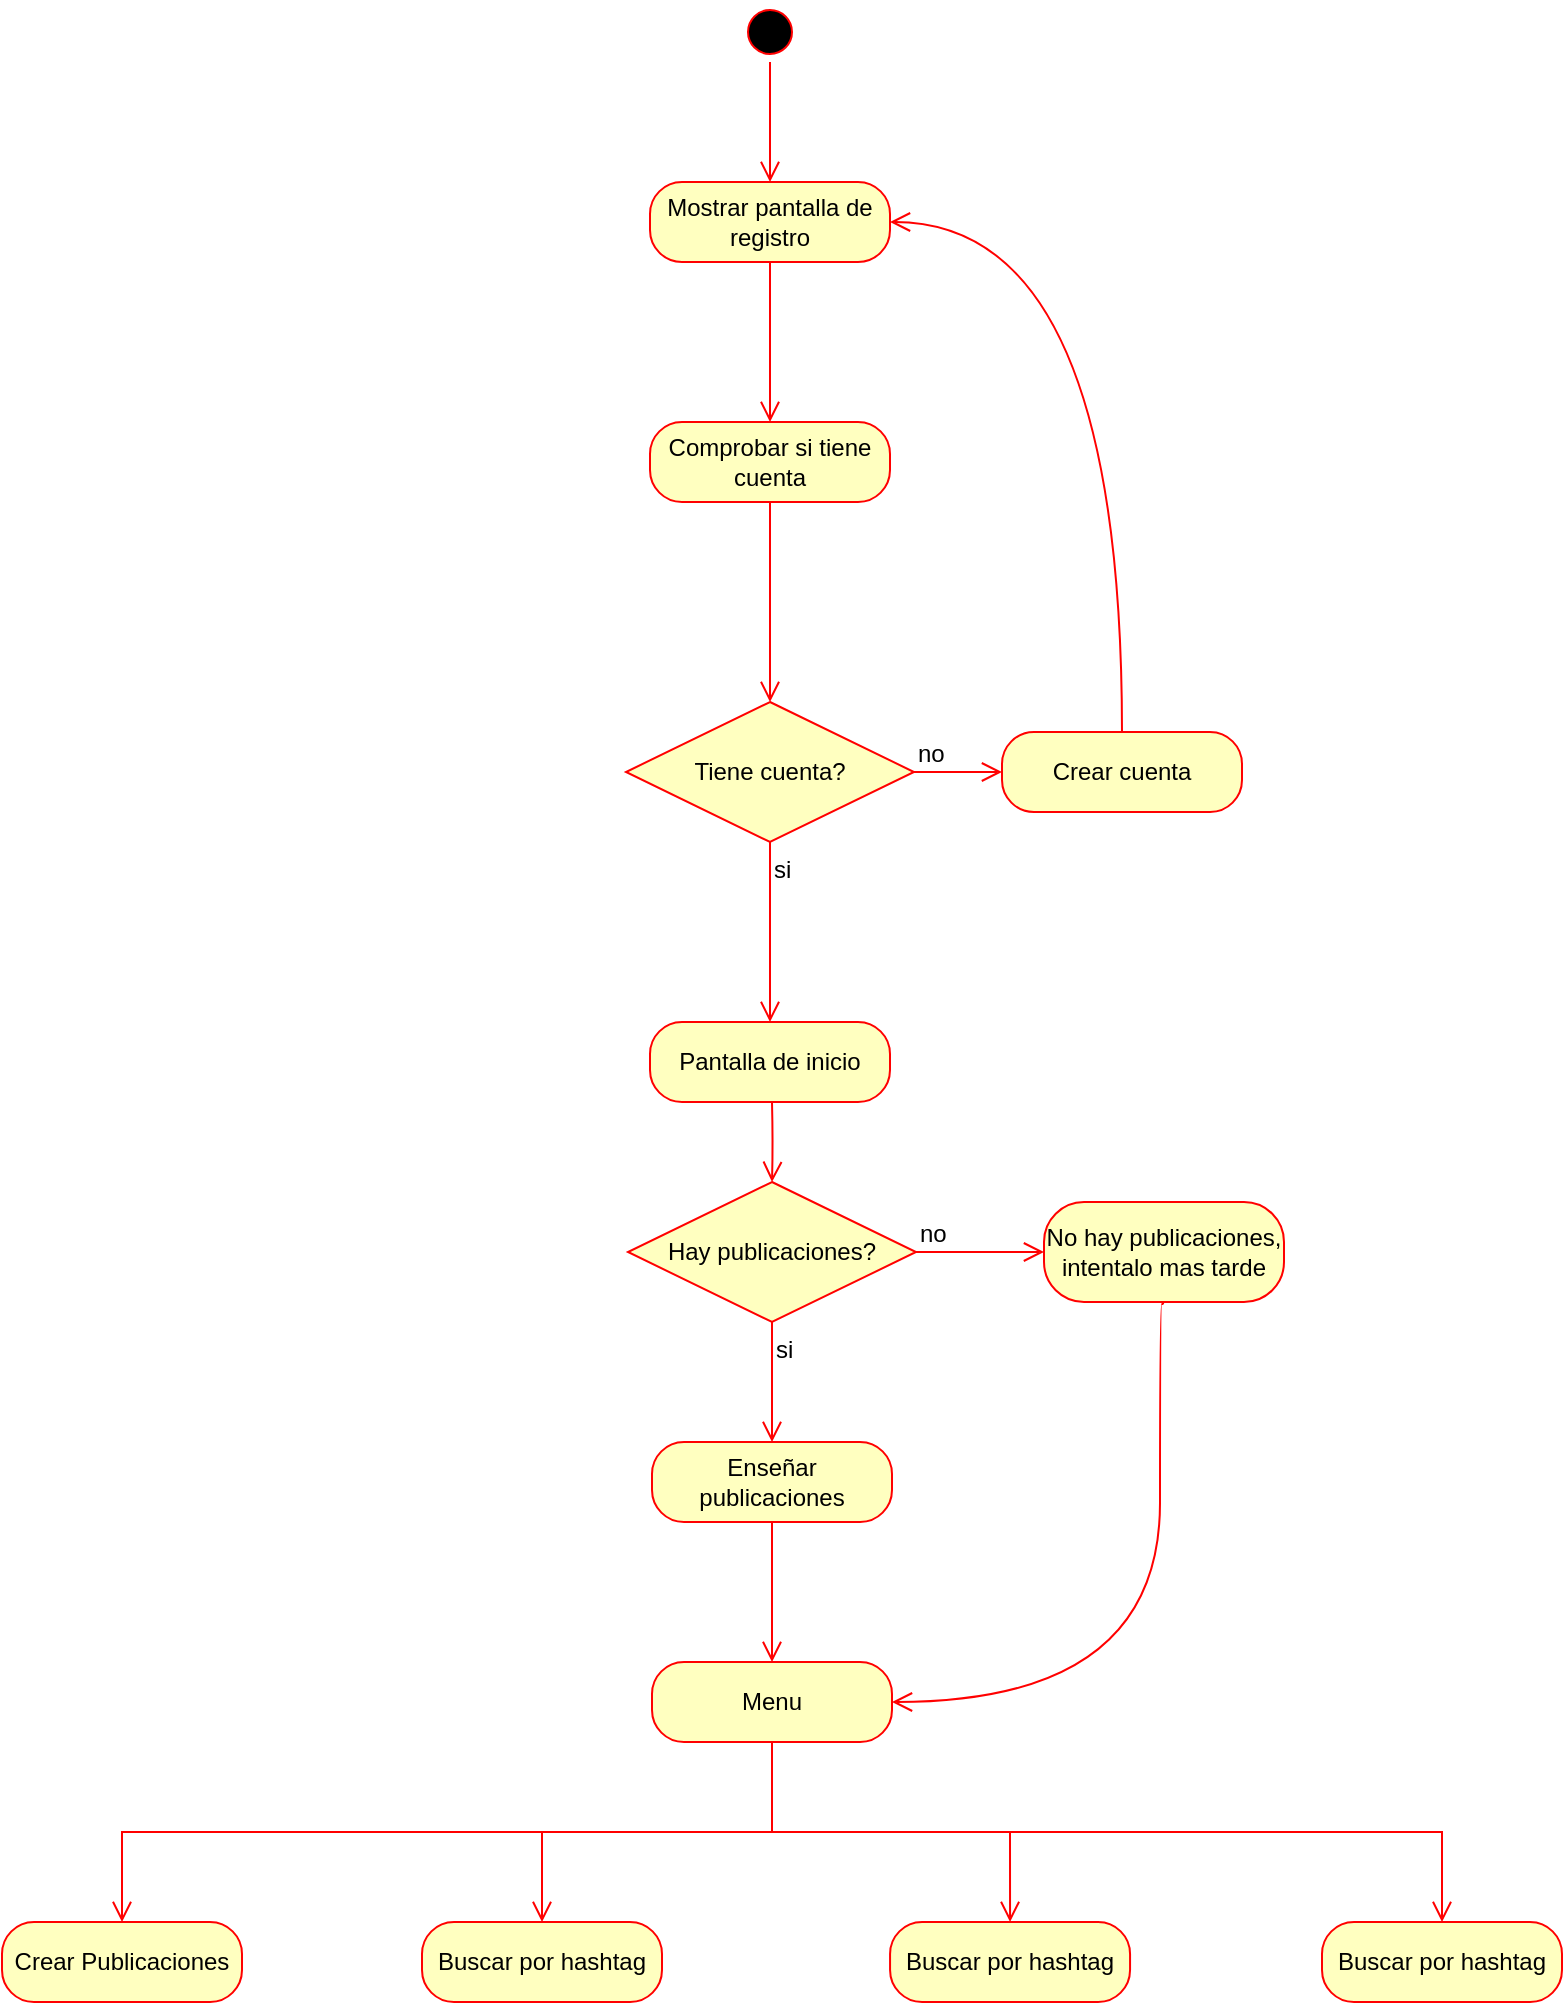 <mxfile version="26.0.16">
  <diagram id="C5RBs43oDa-KdzZeNtuy" name="Page-1">
    <mxGraphModel dx="2729" dy="558" grid="1" gridSize="10" guides="1" tooltips="1" connect="1" arrows="1" fold="1" page="1" pageScale="1" pageWidth="827" pageHeight="1169" math="0" shadow="0">
      <root>
        <mxCell id="WIyWlLk6GJQsqaUBKTNV-0" />
        <mxCell id="WIyWlLk6GJQsqaUBKTNV-1" parent="WIyWlLk6GJQsqaUBKTNV-0" />
        <mxCell id="RPVbANqsitmd3j7EbIwj-3" style="edgeStyle=orthogonalEdgeStyle;rounded=0;orthogonalLoop=1;jettySize=auto;html=1;exitX=0.5;exitY=1;exitDx=0;exitDy=0;" parent="WIyWlLk6GJQsqaUBKTNV-1" edge="1">
          <mxGeometry relative="1" as="geometry">
            <mxPoint x="-506" y="350" as="sourcePoint" />
            <mxPoint x="-506" y="350" as="targetPoint" />
          </mxGeometry>
        </mxCell>
        <mxCell id="tEppvHnzt6BISzFlaFQF-0" value="" style="ellipse;html=1;shape=startState;fillColor=#000000;strokeColor=#ff0000;" parent="WIyWlLk6GJQsqaUBKTNV-1" vertex="1">
          <mxGeometry x="-521" y="180" width="30" height="30" as="geometry" />
        </mxCell>
        <mxCell id="tEppvHnzt6BISzFlaFQF-1" value="" style="edgeStyle=orthogonalEdgeStyle;html=1;verticalAlign=bottom;endArrow=open;endSize=8;strokeColor=#ff0000;rounded=0;fontSize=12;curved=1;entryX=0.5;entryY=0;entryDx=0;entryDy=0;" parent="WIyWlLk6GJQsqaUBKTNV-1" source="tEppvHnzt6BISzFlaFQF-0" edge="1">
          <mxGeometry relative="1" as="geometry">
            <mxPoint x="-506" y="270" as="targetPoint" />
          </mxGeometry>
        </mxCell>
        <mxCell id="tEppvHnzt6BISzFlaFQF-2" value="Mostrar pantalla de registro" style="rounded=1;whiteSpace=wrap;html=1;arcSize=40;fontColor=#000000;fillColor=#ffffc0;strokeColor=#ff0000;" parent="WIyWlLk6GJQsqaUBKTNV-1" vertex="1">
          <mxGeometry x="-566" y="270" width="120" height="40" as="geometry" />
        </mxCell>
        <mxCell id="tEppvHnzt6BISzFlaFQF-3" value="" style="edgeStyle=orthogonalEdgeStyle;html=1;verticalAlign=bottom;endArrow=open;endSize=8;strokeColor=#ff0000;rounded=0;fontSize=12;curved=1;entryX=0.5;entryY=0;entryDx=0;entryDy=0;" parent="WIyWlLk6GJQsqaUBKTNV-1" source="tEppvHnzt6BISzFlaFQF-2" edge="1">
          <mxGeometry relative="1" as="geometry">
            <mxPoint x="-506" y="390" as="targetPoint" />
          </mxGeometry>
        </mxCell>
        <mxCell id="tEppvHnzt6BISzFlaFQF-6" value="Comprobar si tiene cuenta" style="rounded=1;whiteSpace=wrap;html=1;arcSize=40;fontColor=#000000;fillColor=#ffffc0;strokeColor=#ff0000;" parent="WIyWlLk6GJQsqaUBKTNV-1" vertex="1">
          <mxGeometry x="-566" y="390" width="120" height="40" as="geometry" />
        </mxCell>
        <mxCell id="tEppvHnzt6BISzFlaFQF-7" value="" style="edgeStyle=orthogonalEdgeStyle;html=1;verticalAlign=bottom;endArrow=open;endSize=8;strokeColor=#ff0000;rounded=0;fontSize=12;curved=1;" parent="WIyWlLk6GJQsqaUBKTNV-1" source="tEppvHnzt6BISzFlaFQF-6" edge="1">
          <mxGeometry relative="1" as="geometry">
            <mxPoint x="-506" y="530.0" as="targetPoint" />
          </mxGeometry>
        </mxCell>
        <mxCell id="tEppvHnzt6BISzFlaFQF-8" value="Tiene cuenta?" style="rhombus;whiteSpace=wrap;html=1;fontColor=#000000;fillColor=#ffffc0;strokeColor=#ff0000;" parent="WIyWlLk6GJQsqaUBKTNV-1" vertex="1">
          <mxGeometry x="-578" y="530" width="144" height="70" as="geometry" />
        </mxCell>
        <mxCell id="tEppvHnzt6BISzFlaFQF-9" value="no" style="edgeStyle=orthogonalEdgeStyle;html=1;align=left;verticalAlign=bottom;endArrow=open;endSize=8;strokeColor=#ff0000;rounded=0;fontSize=12;curved=1;entryX=0;entryY=0.5;entryDx=0;entryDy=0;" parent="WIyWlLk6GJQsqaUBKTNV-1" source="tEppvHnzt6BISzFlaFQF-8" edge="1">
          <mxGeometry x="-1" relative="1" as="geometry">
            <mxPoint x="-390" y="565" as="targetPoint" />
          </mxGeometry>
        </mxCell>
        <mxCell id="tEppvHnzt6BISzFlaFQF-10" value="si" style="edgeStyle=orthogonalEdgeStyle;html=1;align=left;verticalAlign=top;endArrow=open;endSize=8;strokeColor=#ff0000;rounded=0;fontSize=12;curved=1;entryX=0.5;entryY=0;entryDx=0;entryDy=0;" parent="WIyWlLk6GJQsqaUBKTNV-1" source="tEppvHnzt6BISzFlaFQF-8" edge="1">
          <mxGeometry x="-1" relative="1" as="geometry">
            <mxPoint x="-506" y="690" as="targetPoint" />
          </mxGeometry>
        </mxCell>
        <mxCell id="tEppvHnzt6BISzFlaFQF-11" value="&lt;div&gt;Hay publicaciones?&lt;/div&gt;" style="rhombus;whiteSpace=wrap;html=1;fontColor=#000000;fillColor=#ffffc0;strokeColor=#ff0000;" parent="WIyWlLk6GJQsqaUBKTNV-1" vertex="1">
          <mxGeometry x="-577" y="770" width="144" height="70" as="geometry" />
        </mxCell>
        <mxCell id="tEppvHnzt6BISzFlaFQF-12" value="no" style="edgeStyle=orthogonalEdgeStyle;html=1;align=left;verticalAlign=bottom;endArrow=open;endSize=8;strokeColor=#ff0000;rounded=0;fontSize=12;curved=1;" parent="WIyWlLk6GJQsqaUBKTNV-1" source="tEppvHnzt6BISzFlaFQF-11" edge="1">
          <mxGeometry x="-1" relative="1" as="geometry">
            <mxPoint x="-369" y="805" as="targetPoint" />
          </mxGeometry>
        </mxCell>
        <mxCell id="tEppvHnzt6BISzFlaFQF-13" value="si" style="edgeStyle=orthogonalEdgeStyle;html=1;align=left;verticalAlign=top;endArrow=open;endSize=8;strokeColor=#ff0000;rounded=0;fontSize=12;curved=1;entryX=0.5;entryY=0;entryDx=0;entryDy=0;" parent="WIyWlLk6GJQsqaUBKTNV-1" source="tEppvHnzt6BISzFlaFQF-11" target="tEppvHnzt6BISzFlaFQF-20" edge="1">
          <mxGeometry x="-1" relative="1" as="geometry">
            <mxPoint x="-705" y="710" as="targetPoint" />
          </mxGeometry>
        </mxCell>
        <mxCell id="tEppvHnzt6BISzFlaFQF-14" value="Crear cuenta" style="rounded=1;whiteSpace=wrap;html=1;arcSize=40;fontColor=#000000;fillColor=#ffffc0;strokeColor=#ff0000;" parent="WIyWlLk6GJQsqaUBKTNV-1" vertex="1">
          <mxGeometry x="-390" y="545" width="120" height="40" as="geometry" />
        </mxCell>
        <mxCell id="tEppvHnzt6BISzFlaFQF-15" value="" style="edgeStyle=orthogonalEdgeStyle;html=1;verticalAlign=bottom;endArrow=open;endSize=8;strokeColor=#ff0000;rounded=0;fontSize=12;curved=1;entryX=1;entryY=0.5;entryDx=0;entryDy=0;" parent="WIyWlLk6GJQsqaUBKTNV-1" source="tEppvHnzt6BISzFlaFQF-14" target="tEppvHnzt6BISzFlaFQF-2" edge="1">
          <mxGeometry relative="1" as="geometry">
            <mxPoint x="-350" y="390" as="targetPoint" />
            <Array as="points">
              <mxPoint x="-330" y="290" />
            </Array>
          </mxGeometry>
        </mxCell>
        <mxCell id="tEppvHnzt6BISzFlaFQF-17" value="Pantalla de inicio" style="rounded=1;whiteSpace=wrap;html=1;arcSize=40;fontColor=#000000;fillColor=#ffffc0;strokeColor=#ff0000;" parent="WIyWlLk6GJQsqaUBKTNV-1" vertex="1">
          <mxGeometry x="-566" y="690" width="120" height="40" as="geometry" />
        </mxCell>
        <mxCell id="tEppvHnzt6BISzFlaFQF-20" value="Enseñar publicaciones" style="rounded=1;whiteSpace=wrap;html=1;arcSize=40;fontColor=#000000;fillColor=#ffffc0;strokeColor=#ff0000;" parent="WIyWlLk6GJQsqaUBKTNV-1" vertex="1">
          <mxGeometry x="-565" y="900" width="120" height="40" as="geometry" />
        </mxCell>
        <mxCell id="tEppvHnzt6BISzFlaFQF-22" value="No hay publicaciones, intentalo mas tarde" style="rounded=1;whiteSpace=wrap;html=1;arcSize=40;fontColor=#000000;fillColor=#ffffc0;strokeColor=#ff0000;" parent="WIyWlLk6GJQsqaUBKTNV-1" vertex="1">
          <mxGeometry x="-369" y="780" width="120" height="50" as="geometry" />
        </mxCell>
        <mxCell id="tEppvHnzt6BISzFlaFQF-25" value="" style="edgeStyle=orthogonalEdgeStyle;html=1;verticalAlign=bottom;endArrow=open;endSize=8;strokeColor=#ff0000;rounded=0;fontSize=12;curved=1;entryX=1;entryY=0.5;entryDx=0;entryDy=0;" parent="WIyWlLk6GJQsqaUBKTNV-1" target="ykNNY0noibdy26UykMrA-0" edge="1">
          <mxGeometry relative="1" as="geometry">
            <mxPoint x="-309" y="905.0" as="targetPoint" />
            <mxPoint x="-309.34" y="830" as="sourcePoint" />
            <Array as="points">
              <mxPoint x="-309" y="831" />
              <mxPoint x="-311" y="831" />
              <mxPoint x="-311" y="1030" />
            </Array>
          </mxGeometry>
        </mxCell>
        <mxCell id="ykNNY0noibdy26UykMrA-0" value="Menu" style="rounded=1;whiteSpace=wrap;html=1;arcSize=40;fontColor=#000000;fillColor=#ffffc0;strokeColor=#ff0000;" vertex="1" parent="WIyWlLk6GJQsqaUBKTNV-1">
          <mxGeometry x="-565" y="1010" width="120" height="40" as="geometry" />
        </mxCell>
        <mxCell id="ykNNY0noibdy26UykMrA-6" value="" style="edgeStyle=orthogonalEdgeStyle;html=1;verticalAlign=bottom;endArrow=open;endSize=8;strokeColor=#ff0000;rounded=0;fontSize=12;curved=1;exitX=0.5;exitY=1;exitDx=0;exitDy=0;entryX=0.5;entryY=0;entryDx=0;entryDy=0;" edge="1" parent="WIyWlLk6GJQsqaUBKTNV-1" target="tEppvHnzt6BISzFlaFQF-11">
          <mxGeometry relative="1" as="geometry">
            <mxPoint x="-615.5" y="780.0" as="targetPoint" />
            <mxPoint x="-505" y="730" as="sourcePoint" />
          </mxGeometry>
        </mxCell>
        <mxCell id="ykNNY0noibdy26UykMrA-7" value="Crear Publicaciones" style="rounded=1;whiteSpace=wrap;html=1;arcSize=40;fontColor=#000000;fillColor=#ffffc0;strokeColor=#ff0000;" vertex="1" parent="WIyWlLk6GJQsqaUBKTNV-1">
          <mxGeometry x="-890" y="1140" width="120" height="40" as="geometry" />
        </mxCell>
        <mxCell id="ykNNY0noibdy26UykMrA-10" value="" style="edgeStyle=orthogonalEdgeStyle;html=1;verticalAlign=bottom;endArrow=open;endSize=8;strokeColor=#ff0000;rounded=0;fontSize=12;curved=1;exitX=0.5;exitY=1;exitDx=0;exitDy=0;" edge="1" parent="WIyWlLk6GJQsqaUBKTNV-1" source="tEppvHnzt6BISzFlaFQF-20" target="ykNNY0noibdy26UykMrA-0">
          <mxGeometry relative="1" as="geometry">
            <mxPoint x="-299" y="915.0" as="targetPoint" />
            <mxPoint x="-299.34" y="840" as="sourcePoint" />
          </mxGeometry>
        </mxCell>
        <mxCell id="ykNNY0noibdy26UykMrA-11" value="Buscar por hashtag" style="rounded=1;whiteSpace=wrap;html=1;arcSize=40;fontColor=#000000;fillColor=#ffffc0;strokeColor=#ff0000;" vertex="1" parent="WIyWlLk6GJQsqaUBKTNV-1">
          <mxGeometry x="-680" y="1140" width="120" height="40" as="geometry" />
        </mxCell>
        <mxCell id="ykNNY0noibdy26UykMrA-12" value="Buscar por hashtag" style="rounded=1;whiteSpace=wrap;html=1;arcSize=40;fontColor=#000000;fillColor=#ffffc0;strokeColor=#ff0000;" vertex="1" parent="WIyWlLk6GJQsqaUBKTNV-1">
          <mxGeometry x="-445.97" y="1140" width="120" height="40" as="geometry" />
        </mxCell>
        <mxCell id="ykNNY0noibdy26UykMrA-13" value="Buscar por hashtag" style="rounded=1;whiteSpace=wrap;html=1;arcSize=40;fontColor=#000000;fillColor=#ffffc0;strokeColor=#ff0000;" vertex="1" parent="WIyWlLk6GJQsqaUBKTNV-1">
          <mxGeometry x="-230" y="1140" width="120" height="40" as="geometry" />
        </mxCell>
        <mxCell id="ykNNY0noibdy26UykMrA-20" value="" style="edgeStyle=orthogonalEdgeStyle;html=1;verticalAlign=bottom;endArrow=open;endSize=8;strokeColor=#ff0000;rounded=0;fontSize=12;exitX=0.5;exitY=1;exitDx=0;exitDy=0;entryX=0.5;entryY=0;entryDx=0;entryDy=0;" edge="1" parent="WIyWlLk6GJQsqaUBKTNV-1" source="ykNNY0noibdy26UykMrA-0" target="ykNNY0noibdy26UykMrA-7">
          <mxGeometry relative="1" as="geometry">
            <mxPoint x="-827" y="1100" as="targetPoint" />
            <mxPoint x="-827" y="1030" as="sourcePoint" />
          </mxGeometry>
        </mxCell>
        <mxCell id="ykNNY0noibdy26UykMrA-21" value="" style="edgeStyle=orthogonalEdgeStyle;html=1;verticalAlign=bottom;endArrow=open;endSize=8;strokeColor=#ff0000;rounded=0;fontSize=12;exitX=0.5;exitY=1;exitDx=0;exitDy=0;entryX=0.5;entryY=0;entryDx=0;entryDy=0;" edge="1" parent="WIyWlLk6GJQsqaUBKTNV-1" source="ykNNY0noibdy26UykMrA-0" target="ykNNY0noibdy26UykMrA-12">
          <mxGeometry relative="1" as="geometry">
            <mxPoint x="-280" y="1080" as="targetPoint" />
            <mxPoint x="-280" y="1010" as="sourcePoint" />
          </mxGeometry>
        </mxCell>
        <mxCell id="ykNNY0noibdy26UykMrA-22" value="" style="edgeStyle=orthogonalEdgeStyle;html=1;verticalAlign=bottom;endArrow=open;endSize=8;strokeColor=#ff0000;rounded=0;fontSize=12;exitX=0.5;exitY=1;exitDx=0;exitDy=0;entryX=0.5;entryY=0;entryDx=0;entryDy=0;" edge="1" parent="WIyWlLk6GJQsqaUBKTNV-1" source="ykNNY0noibdy26UykMrA-0" target="ykNNY0noibdy26UykMrA-11">
          <mxGeometry relative="1" as="geometry">
            <mxPoint x="-630" y="1110" as="targetPoint" />
            <mxPoint x="-630" y="1040" as="sourcePoint" />
          </mxGeometry>
        </mxCell>
        <mxCell id="ykNNY0noibdy26UykMrA-23" value="" style="edgeStyle=orthogonalEdgeStyle;html=1;verticalAlign=bottom;endArrow=open;endSize=8;strokeColor=#ff0000;rounded=0;fontSize=12;exitX=0.5;exitY=1;exitDx=0;exitDy=0;entryX=0.5;entryY=0;entryDx=0;entryDy=0;" edge="1" parent="WIyWlLk6GJQsqaUBKTNV-1" source="ykNNY0noibdy26UykMrA-0" target="ykNNY0noibdy26UykMrA-13">
          <mxGeometry relative="1" as="geometry">
            <mxPoint x="-150" y="1100" as="targetPoint" />
            <mxPoint x="-150" y="1030" as="sourcePoint" />
          </mxGeometry>
        </mxCell>
      </root>
    </mxGraphModel>
  </diagram>
</mxfile>
